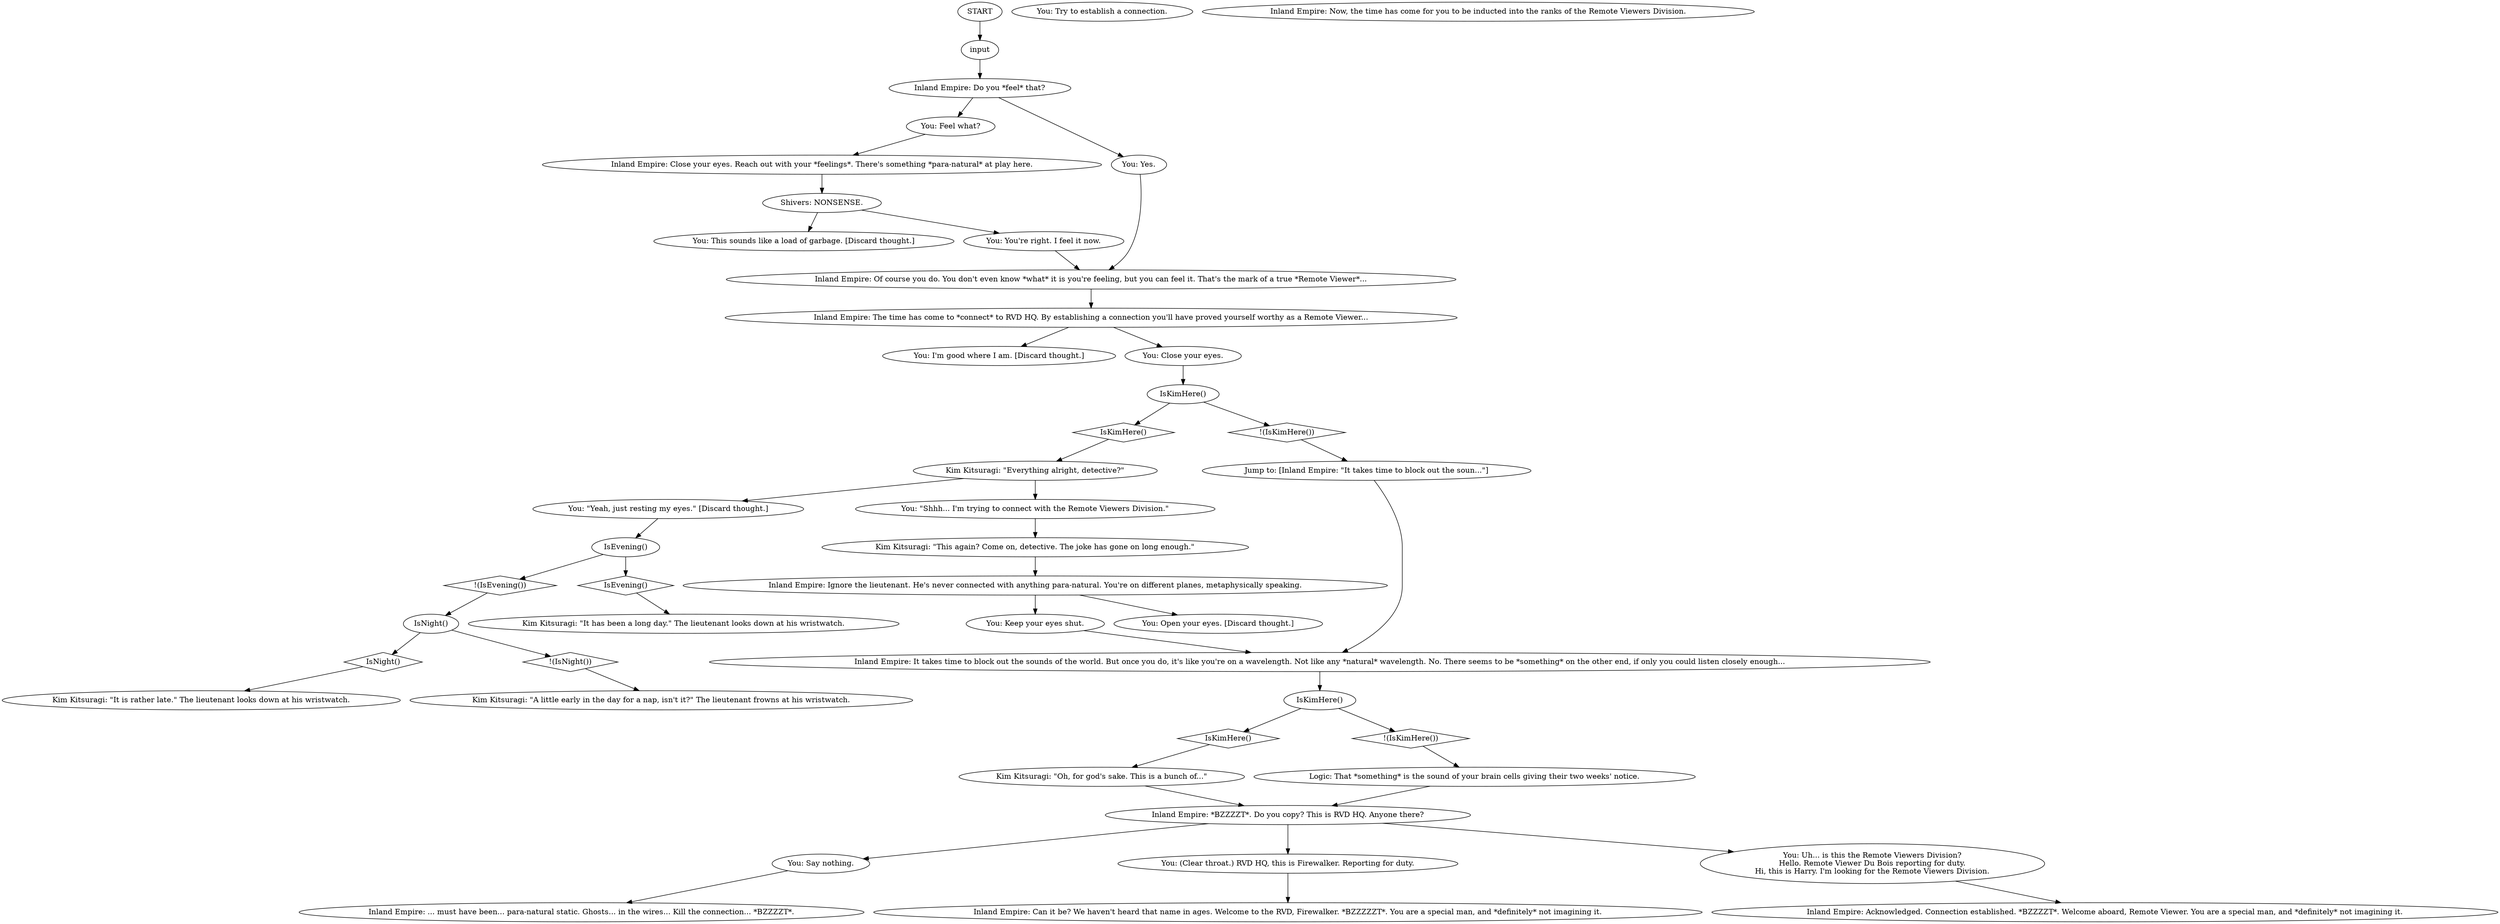 # THOUGHT / REMOTE VIEWER
# Inland Empire -- Happens on a counter now.
# ==================================================
digraph G {
	  0 [label="START"];
	  1 [label="input"];
	  2 [label="Inland Empire: Of course you do. You don't even know *what* it is you're feeling, but you can feel it. That's the mark of a true *Remote Viewer*..."];
	  3 [label="You: Say nothing."];
	  4 [label="IsKimHere()"];
	  5 [label="IsKimHere()", shape=diamond];
	  6 [label="!(IsKimHere())", shape=diamond];
	  7 [label="You: I'm good where I am. [Discard thought.]"];
	  8 [label="Inland Empire: *BZZZZT*. Do you copy? This is RVD HQ. Anyone there?"];
	  9 [label="You: Try to establish a connection."];
	  10 [label="Inland Empire: The time has come to *connect* to RVD HQ. By establishing a connection you'll have proved yourself worthy as a Remote Viewer..."];
	  11 [label="IsEvening()"];
	  12 [label="IsEvening()", shape=diamond];
	  13 [label="!(IsEvening())", shape=diamond];
	  14 [label="Kim Kitsuragi: \"A little early in the day for a nap, isn't it?\" The lieutenant frowns at his wristwatch."];
	  15 [label="Inland Empire: Ignore the lieutenant. He's never connected with anything para-natural. You're on different planes, metaphysically speaking."];
	  16 [label="Inland Empire: Do you *feel* that?"];
	  17 [label="Kim Kitsuragi: \"Everything alright, detective?\""];
	  18 [label="Kim Kitsuragi: \"This again? Come on, detective. The joke has gone on long enough.\""];
	  19 [label="Kim Kitsuragi: \"Oh, for god's sake. This is a bunch of...\""];
	  20 [label="Inland Empire: Acknowledged. Connection established. *BZZZZT*. Welcome aboard, Remote Viewer. You are a special man, and *definitely* not imagining it."];
	  21 [label="Inland Empire: ... must have been... para-natural static. Ghosts... in the wires... Kill the connection... *BZZZZT*."];
	  22 [label="You: (Clear throat.) RVD HQ, this is Firewalker. Reporting for duty."];
	  23 [label="You: Open your eyes. [Discard thought.]"];
	  24 [label="IsKimHere()"];
	  25 [label="IsKimHere()", shape=diamond];
	  26 [label="!(IsKimHere())", shape=diamond];
	  27 [label="Inland Empire: Can it be? We haven't heard that name in ages. Welcome to the RVD, Firewalker. *BZZZZZT*. You are a special man, and *definitely* not imagining it."];
	  28 [label="Kim Kitsuragi: \"It has been a long day.\" The lieutenant looks down at his wristwatch."];
	  29 [label="Jump to: [Inland Empire: \"It takes time to block out the soun...\"]"];
	  30 [label="You: Close your eyes."];
	  31 [label="You: You're right. I feel it now."];
	  32 [label="You: This sounds like a load of garbage. [Discard thought.]"];
	  33 [label="IsNight()"];
	  34 [label="IsNight()", shape=diamond];
	  35 [label="!(IsNight())", shape=diamond];
	  36 [label="You: Uh... is this the Remote Viewers Division?\nHello. Remote Viewer Du Bois reporting for duty.\nHi, this is Harry. I'm looking for the Remote Viewers Division."];
	  37 [label="Logic: That *something* is the sound of your brain cells giving their two weeks' notice."];
	  38 [label="You: Feel what?"];
	  39 [label="Shivers: NONSENSE."];
	  40 [label="Inland Empire: Now, the time has come for you to be inducted into the ranks of the Remote Viewers Division."];
	  41 [label="You: \"Shhh... I'm trying to connect with the Remote Viewers Division.\""];
	  42 [label="You: \"Yeah, just resting my eyes.\" [Discard thought.]"];
	  43 [label="You: Yes."];
	  44 [label="Inland Empire: Close your eyes. Reach out with your *feelings*. There's something *para-natural* at play here."];
	  45 [label="Kim Kitsuragi: \"It is rather late.\" The lieutenant looks down at his wristwatch."];
	  46 [label="Inland Empire: It takes time to block out the sounds of the world. But once you do, it's like you're on a wavelength. Not like any *natural* wavelength. No. There seems to be *something* on the other end, if only you could listen closely enough..."];
	  48 [label="You: Keep your eyes shut."];
	  0 -> 1
	  1 -> 16
	  2 -> 10
	  3 -> 21
	  4 -> 5
	  4 -> 6
	  5 -> 19
	  6 -> 37
	  8 -> 3
	  8 -> 36
	  8 -> 22
	  10 -> 30
	  10 -> 7
	  11 -> 12
	  11 -> 13
	  12 -> 28
	  13 -> 33
	  15 -> 48
	  15 -> 23
	  16 -> 43
	  16 -> 38
	  17 -> 41
	  17 -> 42
	  18 -> 15
	  19 -> 8
	  22 -> 27
	  24 -> 25
	  24 -> 26
	  25 -> 17
	  26 -> 29
	  29 -> 46
	  30 -> 24
	  31 -> 2
	  33 -> 34
	  33 -> 35
	  34 -> 45
	  35 -> 14
	  36 -> 20
	  37 -> 8
	  38 -> 44
	  39 -> 32
	  39 -> 31
	  41 -> 18
	  42 -> 11
	  43 -> 2
	  44 -> 39
	  46 -> 4
	  48 -> 46
}

